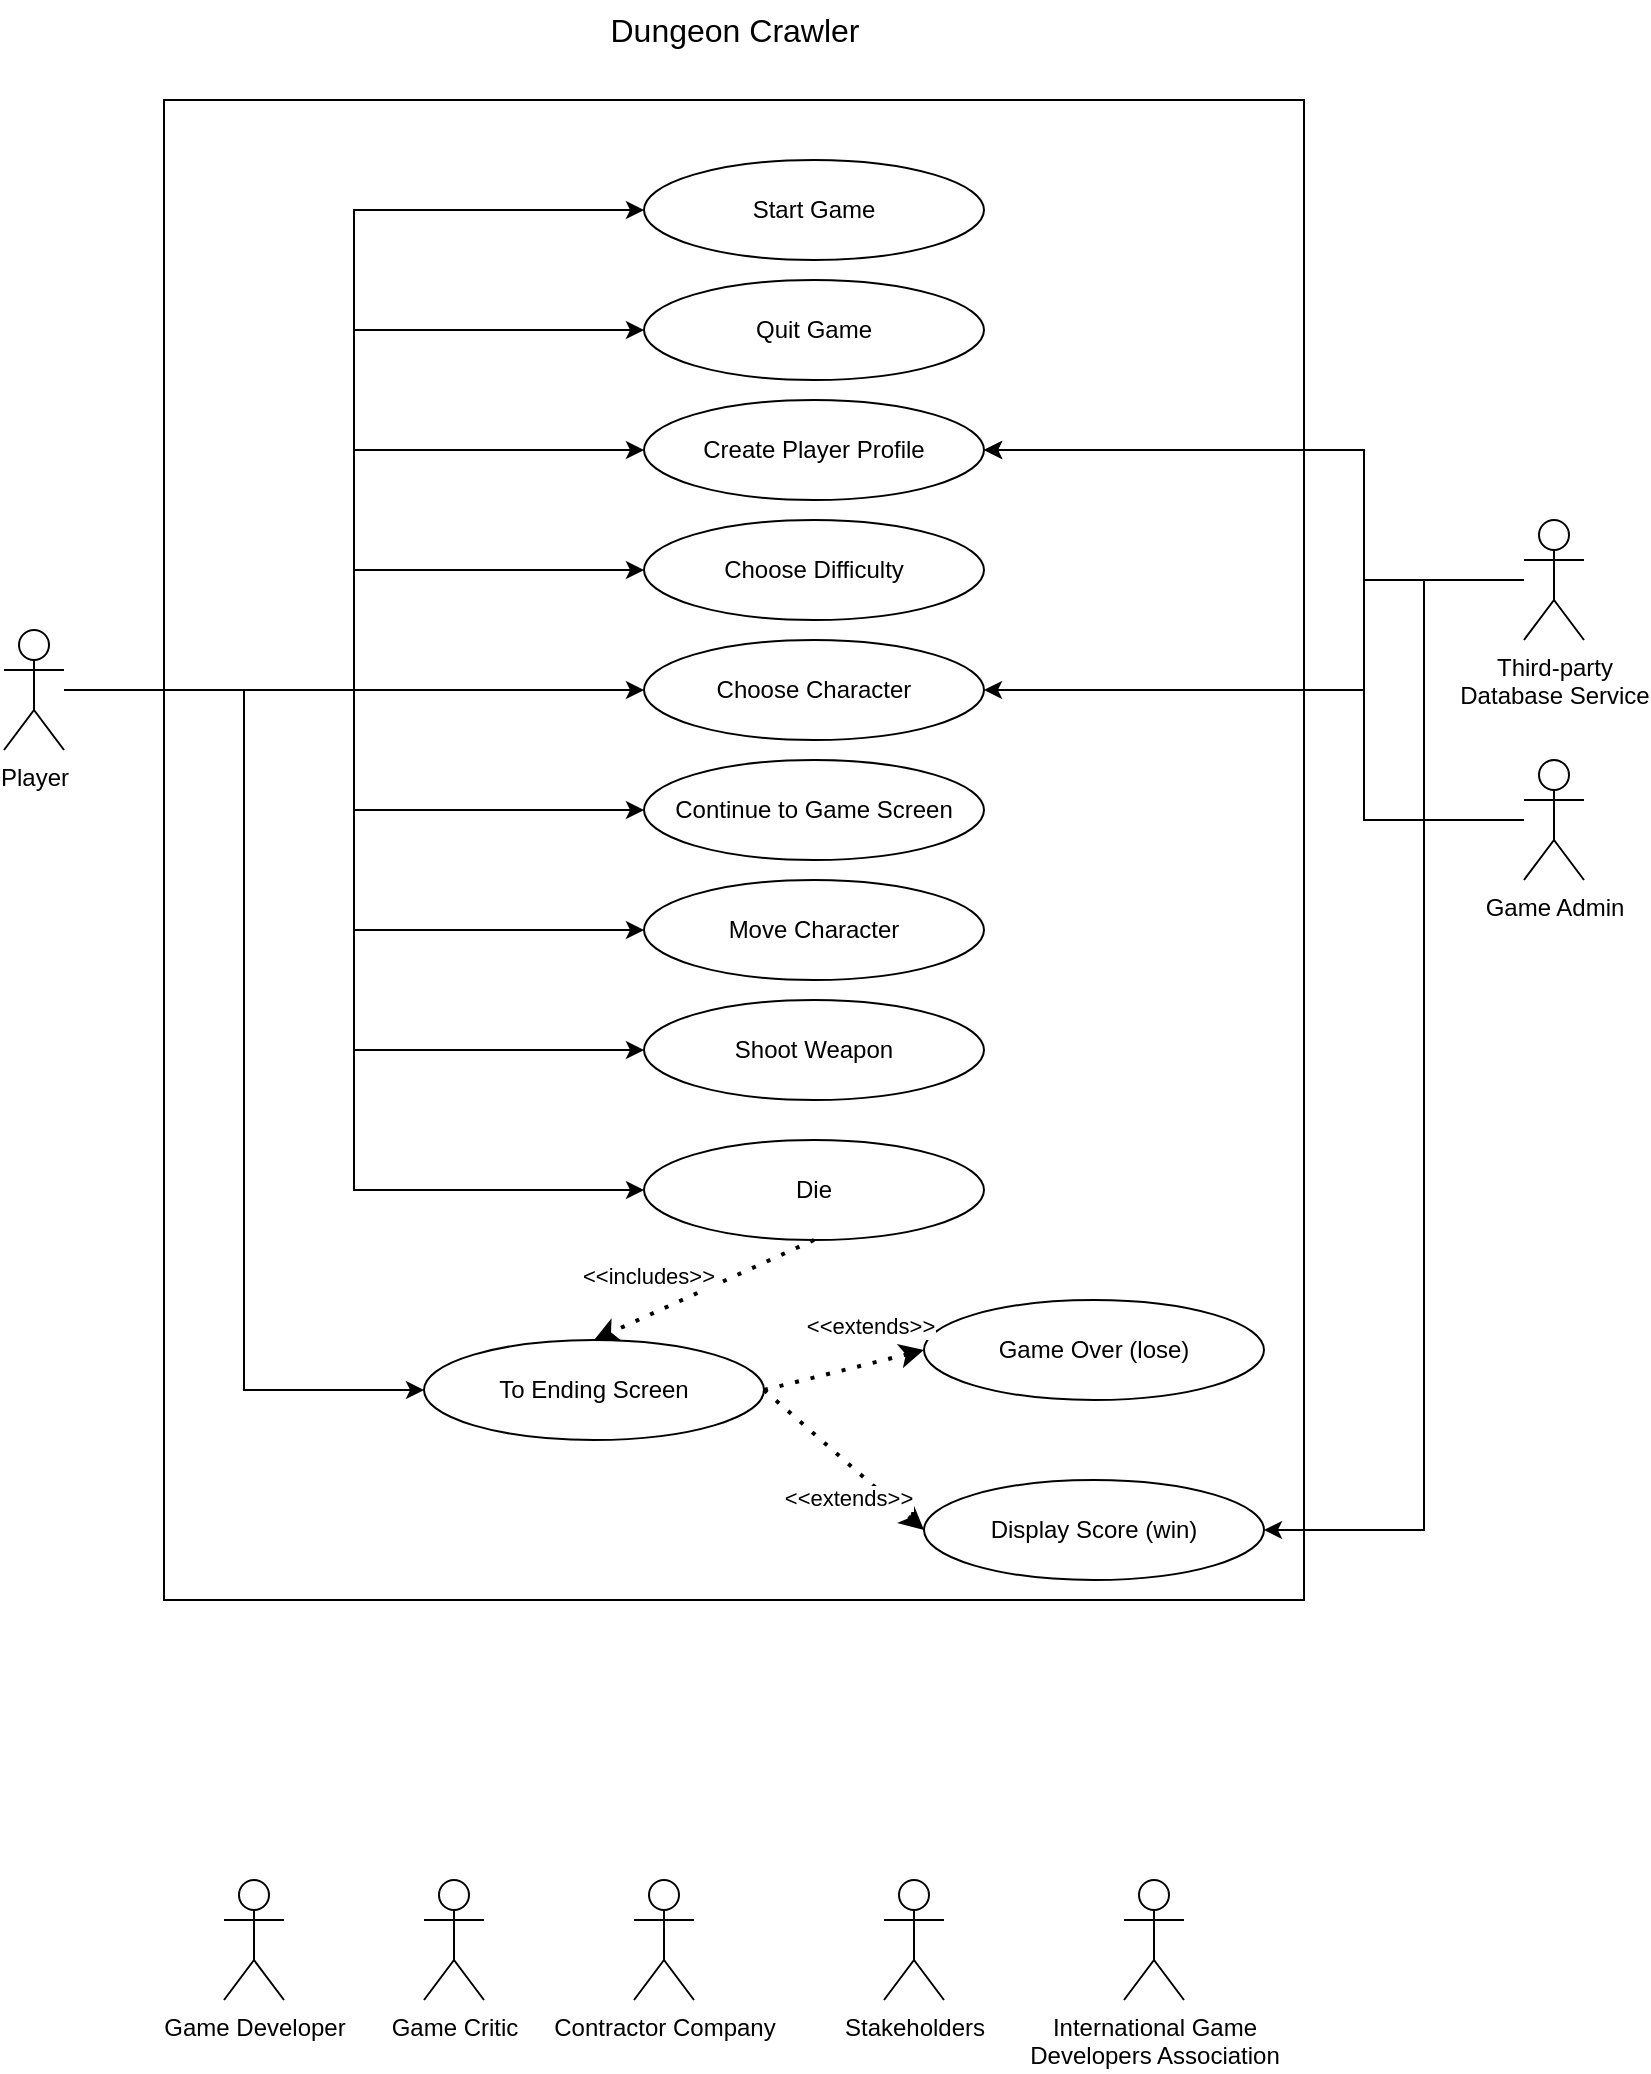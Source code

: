 <mxfile version="21.8.2" type="github">
  <diagram name="Page-1" id="8R0hzUqzR0TX6-wqPUqr">
    <mxGraphModel dx="1615" dy="883" grid="1" gridSize="10" guides="1" tooltips="1" connect="1" arrows="1" fold="1" page="1" pageScale="1" pageWidth="850" pageHeight="1100" math="0" shadow="0">
      <root>
        <mxCell id="0" />
        <mxCell id="1" parent="0" />
        <mxCell id="wPdnGUt2E0GmIx_X1rXt-36" style="edgeStyle=orthogonalEdgeStyle;rounded=0;orthogonalLoop=1;jettySize=auto;html=1;entryX=0;entryY=0.5;entryDx=0;entryDy=0;" parent="1" source="9ZR_9f7I0zReoAVzTgmu-1" target="9ZR_9f7I0zReoAVzTgmu-22" edge="1">
          <mxGeometry relative="1" as="geometry" />
        </mxCell>
        <mxCell id="wPdnGUt2E0GmIx_X1rXt-37" style="edgeStyle=orthogonalEdgeStyle;rounded=0;orthogonalLoop=1;jettySize=auto;html=1;entryX=0;entryY=0.5;entryDx=0;entryDy=0;" parent="1" source="9ZR_9f7I0zReoAVzTgmu-1" target="wPdnGUt2E0GmIx_X1rXt-17" edge="1">
          <mxGeometry relative="1" as="geometry" />
        </mxCell>
        <mxCell id="wPdnGUt2E0GmIx_X1rXt-38" style="edgeStyle=orthogonalEdgeStyle;rounded=0;orthogonalLoop=1;jettySize=auto;html=1;entryX=0;entryY=0.5;entryDx=0;entryDy=0;" parent="1" source="9ZR_9f7I0zReoAVzTgmu-1" target="9ZR_9f7I0zReoAVzTgmu-19" edge="1">
          <mxGeometry relative="1" as="geometry" />
        </mxCell>
        <mxCell id="wPdnGUt2E0GmIx_X1rXt-39" style="edgeStyle=orthogonalEdgeStyle;rounded=0;orthogonalLoop=1;jettySize=auto;html=1;entryX=0;entryY=0.5;entryDx=0;entryDy=0;" parent="1" source="9ZR_9f7I0zReoAVzTgmu-1" target="wPdnGUt2E0GmIx_X1rXt-18" edge="1">
          <mxGeometry relative="1" as="geometry" />
        </mxCell>
        <mxCell id="wPdnGUt2E0GmIx_X1rXt-40" style="edgeStyle=orthogonalEdgeStyle;rounded=0;orthogonalLoop=1;jettySize=auto;html=1;entryX=0;entryY=0.5;entryDx=0;entryDy=0;" parent="1" source="9ZR_9f7I0zReoAVzTgmu-1" target="9ZR_9f7I0zReoAVzTgmu-20" edge="1">
          <mxGeometry relative="1" as="geometry" />
        </mxCell>
        <mxCell id="wPdnGUt2E0GmIx_X1rXt-41" style="edgeStyle=orthogonalEdgeStyle;rounded=0;orthogonalLoop=1;jettySize=auto;html=1;entryX=0;entryY=0.5;entryDx=0;entryDy=0;" parent="1" source="9ZR_9f7I0zReoAVzTgmu-1" target="wPdnGUt2E0GmIx_X1rXt-7" edge="1">
          <mxGeometry relative="1" as="geometry" />
        </mxCell>
        <mxCell id="wPdnGUt2E0GmIx_X1rXt-42" style="edgeStyle=orthogonalEdgeStyle;rounded=0;orthogonalLoop=1;jettySize=auto;html=1;entryX=0;entryY=0.5;entryDx=0;entryDy=0;" parent="1" source="9ZR_9f7I0zReoAVzTgmu-1" target="9ZR_9f7I0zReoAVzTgmu-25" edge="1">
          <mxGeometry relative="1" as="geometry" />
        </mxCell>
        <mxCell id="wPdnGUt2E0GmIx_X1rXt-43" style="edgeStyle=orthogonalEdgeStyle;rounded=0;orthogonalLoop=1;jettySize=auto;html=1;entryX=0;entryY=0.5;entryDx=0;entryDy=0;" parent="1" source="9ZR_9f7I0zReoAVzTgmu-1" target="wPdnGUt2E0GmIx_X1rXt-20" edge="1">
          <mxGeometry relative="1" as="geometry" />
        </mxCell>
        <mxCell id="wPdnGUt2E0GmIx_X1rXt-44" style="edgeStyle=orthogonalEdgeStyle;rounded=0;orthogonalLoop=1;jettySize=auto;html=1;entryX=0;entryY=0.5;entryDx=0;entryDy=0;" parent="1" source="9ZR_9f7I0zReoAVzTgmu-1" target="wPdnGUt2E0GmIx_X1rXt-14" edge="1">
          <mxGeometry relative="1" as="geometry" />
        </mxCell>
        <mxCell id="wPdnGUt2E0GmIx_X1rXt-45" style="edgeStyle=orthogonalEdgeStyle;rounded=0;orthogonalLoop=1;jettySize=auto;html=1;entryX=0;entryY=0.5;entryDx=0;entryDy=0;" parent="1" source="9ZR_9f7I0zReoAVzTgmu-1" target="9ZR_9f7I0zReoAVzTgmu-27" edge="1">
          <mxGeometry relative="1" as="geometry" />
        </mxCell>
        <mxCell id="9ZR_9f7I0zReoAVzTgmu-1" value="Player" style="shape=umlActor;verticalLabelPosition=bottom;verticalAlign=top;html=1;outlineConnect=0;" parent="1" vertex="1">
          <mxGeometry x="20" y="355" width="30" height="60" as="geometry" />
        </mxCell>
        <mxCell id="wPdnGUt2E0GmIx_X1rXt-33" style="edgeStyle=orthogonalEdgeStyle;rounded=0;orthogonalLoop=1;jettySize=auto;html=1;entryX=1;entryY=0.5;entryDx=0;entryDy=0;" parent="1" source="9ZR_9f7I0zReoAVzTgmu-4" target="9ZR_9f7I0zReoAVzTgmu-19" edge="1">
          <mxGeometry relative="1" as="geometry">
            <Array as="points">
              <mxPoint x="700" y="450" />
              <mxPoint x="700" y="265" />
            </Array>
          </mxGeometry>
        </mxCell>
        <mxCell id="9ZR_9f7I0zReoAVzTgmu-4" value="Game Admin" style="shape=umlActor;verticalLabelPosition=bottom;verticalAlign=top;html=1;outlineConnect=0;" parent="1" vertex="1">
          <mxGeometry x="780" y="420" width="30" height="60" as="geometry" />
        </mxCell>
        <mxCell id="9ZR_9f7I0zReoAVzTgmu-6" value="Contractor Company" style="shape=umlActor;verticalLabelPosition=bottom;verticalAlign=top;html=1;outlineConnect=0;" parent="1" vertex="1">
          <mxGeometry x="335" y="980" width="30" height="60" as="geometry" />
        </mxCell>
        <mxCell id="wPdnGUt2E0GmIx_X1rXt-29" style="edgeStyle=orthogonalEdgeStyle;rounded=0;orthogonalLoop=1;jettySize=auto;html=1;entryX=1;entryY=0.5;entryDx=0;entryDy=0;" parent="1" source="9ZR_9f7I0zReoAVzTgmu-7" target="wPdnGUt2E0GmIx_X1rXt-8" edge="1">
          <mxGeometry relative="1" as="geometry">
            <Array as="points">
              <mxPoint x="730" y="330" />
              <mxPoint x="730" y="805" />
            </Array>
          </mxGeometry>
        </mxCell>
        <mxCell id="wPdnGUt2E0GmIx_X1rXt-30" style="edgeStyle=orthogonalEdgeStyle;rounded=0;orthogonalLoop=1;jettySize=auto;html=1;entryX=1;entryY=0.5;entryDx=0;entryDy=0;" parent="1" source="9ZR_9f7I0zReoAVzTgmu-7" target="9ZR_9f7I0zReoAVzTgmu-19" edge="1">
          <mxGeometry relative="1" as="geometry">
            <Array as="points">
              <mxPoint x="700" y="330" />
              <mxPoint x="700" y="265" />
            </Array>
          </mxGeometry>
        </mxCell>
        <mxCell id="wPdnGUt2E0GmIx_X1rXt-31" style="edgeStyle=orthogonalEdgeStyle;rounded=0;orthogonalLoop=1;jettySize=auto;html=1;entryX=1;entryY=0.5;entryDx=0;entryDy=0;" parent="1" source="9ZR_9f7I0zReoAVzTgmu-7" target="9ZR_9f7I0zReoAVzTgmu-20" edge="1">
          <mxGeometry relative="1" as="geometry">
            <Array as="points">
              <mxPoint x="700" y="330" />
              <mxPoint x="700" y="385" />
            </Array>
          </mxGeometry>
        </mxCell>
        <mxCell id="9ZR_9f7I0zReoAVzTgmu-7" value="Third-party &lt;br&gt;Database Service" style="shape=umlActor;verticalLabelPosition=bottom;verticalAlign=top;html=1;outlineConnect=0;" parent="1" vertex="1">
          <mxGeometry x="780" y="300" width="30" height="60" as="geometry" />
        </mxCell>
        <mxCell id="9ZR_9f7I0zReoAVzTgmu-14" value="Dungeon Crawler" style="text;html=1;align=center;verticalAlign=middle;resizable=0;points=[];autosize=1;strokeColor=none;fillColor=default;fontSize=16;" parent="1" vertex="1">
          <mxGeometry x="310" y="40" width="150" height="30" as="geometry" />
        </mxCell>
        <mxCell id="9ZR_9f7I0zReoAVzTgmu-18" value="" style="rounded=0;whiteSpace=wrap;html=1;fillColor=none;" parent="1" vertex="1">
          <mxGeometry x="100" y="90" width="570" height="750" as="geometry" />
        </mxCell>
        <mxCell id="9ZR_9f7I0zReoAVzTgmu-19" value="Create Player Profile" style="ellipse;whiteSpace=wrap;html=1;" parent="1" vertex="1">
          <mxGeometry x="340" y="240" width="170" height="50" as="geometry" />
        </mxCell>
        <mxCell id="9ZR_9f7I0zReoAVzTgmu-20" value="Choose Character" style="ellipse;whiteSpace=wrap;html=1;" parent="1" vertex="1">
          <mxGeometry x="340" y="360" width="170" height="50" as="geometry" />
        </mxCell>
        <mxCell id="9ZR_9f7I0zReoAVzTgmu-22" value="Start Game" style="ellipse;whiteSpace=wrap;html=1;" parent="1" vertex="1">
          <mxGeometry x="340" y="120" width="170" height="50" as="geometry" />
        </mxCell>
        <mxCell id="9ZR_9f7I0zReoAVzTgmu-25" value="Move Character" style="ellipse;whiteSpace=wrap;html=1;" parent="1" vertex="1">
          <mxGeometry x="340" y="480" width="170" height="50" as="geometry" />
        </mxCell>
        <mxCell id="9ZR_9f7I0zReoAVzTgmu-27" value="To Ending Screen" style="ellipse;whiteSpace=wrap;html=1;" parent="1" vertex="1">
          <mxGeometry x="230" y="710" width="170" height="50" as="geometry" />
        </mxCell>
        <mxCell id="9ZR_9f7I0zReoAVzTgmu-28" value="Stakeholders" style="shape=umlActor;verticalLabelPosition=bottom;verticalAlign=top;html=1;outlineConnect=0;" parent="1" vertex="1">
          <mxGeometry x="460" y="980" width="30" height="60" as="geometry" />
        </mxCell>
        <mxCell id="wPdnGUt2E0GmIx_X1rXt-7" value="Continue to Game Screen" style="ellipse;whiteSpace=wrap;html=1;" parent="1" vertex="1">
          <mxGeometry x="340" y="420" width="170" height="50" as="geometry" />
        </mxCell>
        <mxCell id="wPdnGUt2E0GmIx_X1rXt-8" value="Display Score (win)" style="ellipse;whiteSpace=wrap;html=1;" parent="1" vertex="1">
          <mxGeometry x="480" y="780" width="170" height="50" as="geometry" />
        </mxCell>
        <mxCell id="wPdnGUt2E0GmIx_X1rXt-12" value="" style="endArrow=classic;dashed=1;html=1;dashPattern=1 3;strokeWidth=2;rounded=0;exitX=1;exitY=0.5;exitDx=0;exitDy=0;endFill=1;entryX=0;entryY=0.5;entryDx=0;entryDy=0;" parent="1" source="9ZR_9f7I0zReoAVzTgmu-27" target="wPdnGUt2E0GmIx_X1rXt-8" edge="1">
          <mxGeometry width="50" height="50" relative="1" as="geometry">
            <mxPoint x="520" y="745" as="sourcePoint" />
            <mxPoint x="565" y="847" as="targetPoint" />
          </mxGeometry>
        </mxCell>
        <mxCell id="wPdnGUt2E0GmIx_X1rXt-13" value="&amp;lt;&amp;lt;extends&amp;gt;&amp;gt;" style="edgeLabel;html=1;align=center;verticalAlign=middle;resizable=0;points=[];" parent="wPdnGUt2E0GmIx_X1rXt-12" vertex="1" connectable="0">
          <mxGeometry x="-0.085" y="-2" relative="1" as="geometry">
            <mxPoint x="7" y="20" as="offset" />
          </mxGeometry>
        </mxCell>
        <mxCell id="wPdnGUt2E0GmIx_X1rXt-14" value="Die" style="ellipse;whiteSpace=wrap;html=1;" parent="1" vertex="1">
          <mxGeometry x="340" y="610" width="170" height="50" as="geometry" />
        </mxCell>
        <mxCell id="wPdnGUt2E0GmIx_X1rXt-17" value="Quit Game" style="ellipse;whiteSpace=wrap;html=1;" parent="1" vertex="1">
          <mxGeometry x="340" y="180" width="170" height="50" as="geometry" />
        </mxCell>
        <mxCell id="wPdnGUt2E0GmIx_X1rXt-18" value="Choose Difficulty" style="ellipse;whiteSpace=wrap;html=1;" parent="1" vertex="1">
          <mxGeometry x="340" y="300" width="170" height="50" as="geometry" />
        </mxCell>
        <mxCell id="wPdnGUt2E0GmIx_X1rXt-20" value="Shoot Weapon" style="ellipse;whiteSpace=wrap;html=1;" parent="1" vertex="1">
          <mxGeometry x="340" y="540" width="170" height="50" as="geometry" />
        </mxCell>
        <mxCell id="wPdnGUt2E0GmIx_X1rXt-22" value="Game Over (lose)" style="ellipse;whiteSpace=wrap;html=1;" parent="1" vertex="1">
          <mxGeometry x="480" y="690" width="170" height="50" as="geometry" />
        </mxCell>
        <mxCell id="wPdnGUt2E0GmIx_X1rXt-23" value="" style="endArrow=classic;dashed=1;html=1;dashPattern=1 3;strokeWidth=2;rounded=0;exitX=0.5;exitY=1;exitDx=0;exitDy=0;endFill=1;entryX=0.5;entryY=0;entryDx=0;entryDy=0;" parent="1" source="wPdnGUt2E0GmIx_X1rXt-14" target="9ZR_9f7I0zReoAVzTgmu-27" edge="1">
          <mxGeometry width="50" height="50" relative="1" as="geometry">
            <mxPoint x="435" y="990" as="sourcePoint" />
            <mxPoint x="275" y="1030" as="targetPoint" />
          </mxGeometry>
        </mxCell>
        <mxCell id="wPdnGUt2E0GmIx_X1rXt-24" value="&amp;lt;&amp;lt;includes&amp;gt;&amp;gt;" style="edgeLabel;html=1;align=center;verticalAlign=middle;resizable=0;points=[];" parent="wPdnGUt2E0GmIx_X1rXt-23" vertex="1" connectable="0">
          <mxGeometry x="-0.085" y="-2" relative="1" as="geometry">
            <mxPoint x="-32" y="-3" as="offset" />
          </mxGeometry>
        </mxCell>
        <mxCell id="wPdnGUt2E0GmIx_X1rXt-25" value="" style="endArrow=classic;dashed=1;html=1;dashPattern=1 3;strokeWidth=2;rounded=0;exitX=1;exitY=0.5;exitDx=0;exitDy=0;endFill=1;entryX=0;entryY=0.5;entryDx=0;entryDy=0;" parent="1" source="9ZR_9f7I0zReoAVzTgmu-27" target="wPdnGUt2E0GmIx_X1rXt-22" edge="1">
          <mxGeometry width="50" height="50" relative="1" as="geometry">
            <mxPoint x="435" y="990" as="sourcePoint" />
            <mxPoint x="275" y="1030" as="targetPoint" />
          </mxGeometry>
        </mxCell>
        <mxCell id="wPdnGUt2E0GmIx_X1rXt-26" value="&amp;lt;&amp;lt;extends&amp;gt;&amp;gt;" style="edgeLabel;html=1;align=center;verticalAlign=middle;resizable=0;points=[];" parent="wPdnGUt2E0GmIx_X1rXt-25" vertex="1" connectable="0">
          <mxGeometry x="-0.085" y="-2" relative="1" as="geometry">
            <mxPoint x="16" y="-25" as="offset" />
          </mxGeometry>
        </mxCell>
        <mxCell id="wPdnGUt2E0GmIx_X1rXt-46" value="Game Critic" style="shape=umlActor;verticalLabelPosition=bottom;verticalAlign=top;html=1;outlineConnect=0;" parent="1" vertex="1">
          <mxGeometry x="230" y="980" width="30" height="60" as="geometry" />
        </mxCell>
        <mxCell id="wPdnGUt2E0GmIx_X1rXt-47" value="Game Developer" style="shape=umlActor;verticalLabelPosition=bottom;verticalAlign=top;html=1;outlineConnect=0;" parent="1" vertex="1">
          <mxGeometry x="130" y="980" width="30" height="60" as="geometry" />
        </mxCell>
        <mxCell id="wPdnGUt2E0GmIx_X1rXt-49" value="International Game &lt;br&gt;Developers Association" style="shape=umlActor;verticalLabelPosition=bottom;verticalAlign=top;html=1;outlineConnect=0;" parent="1" vertex="1">
          <mxGeometry x="580" y="980" width="30" height="60" as="geometry" />
        </mxCell>
      </root>
    </mxGraphModel>
  </diagram>
</mxfile>
